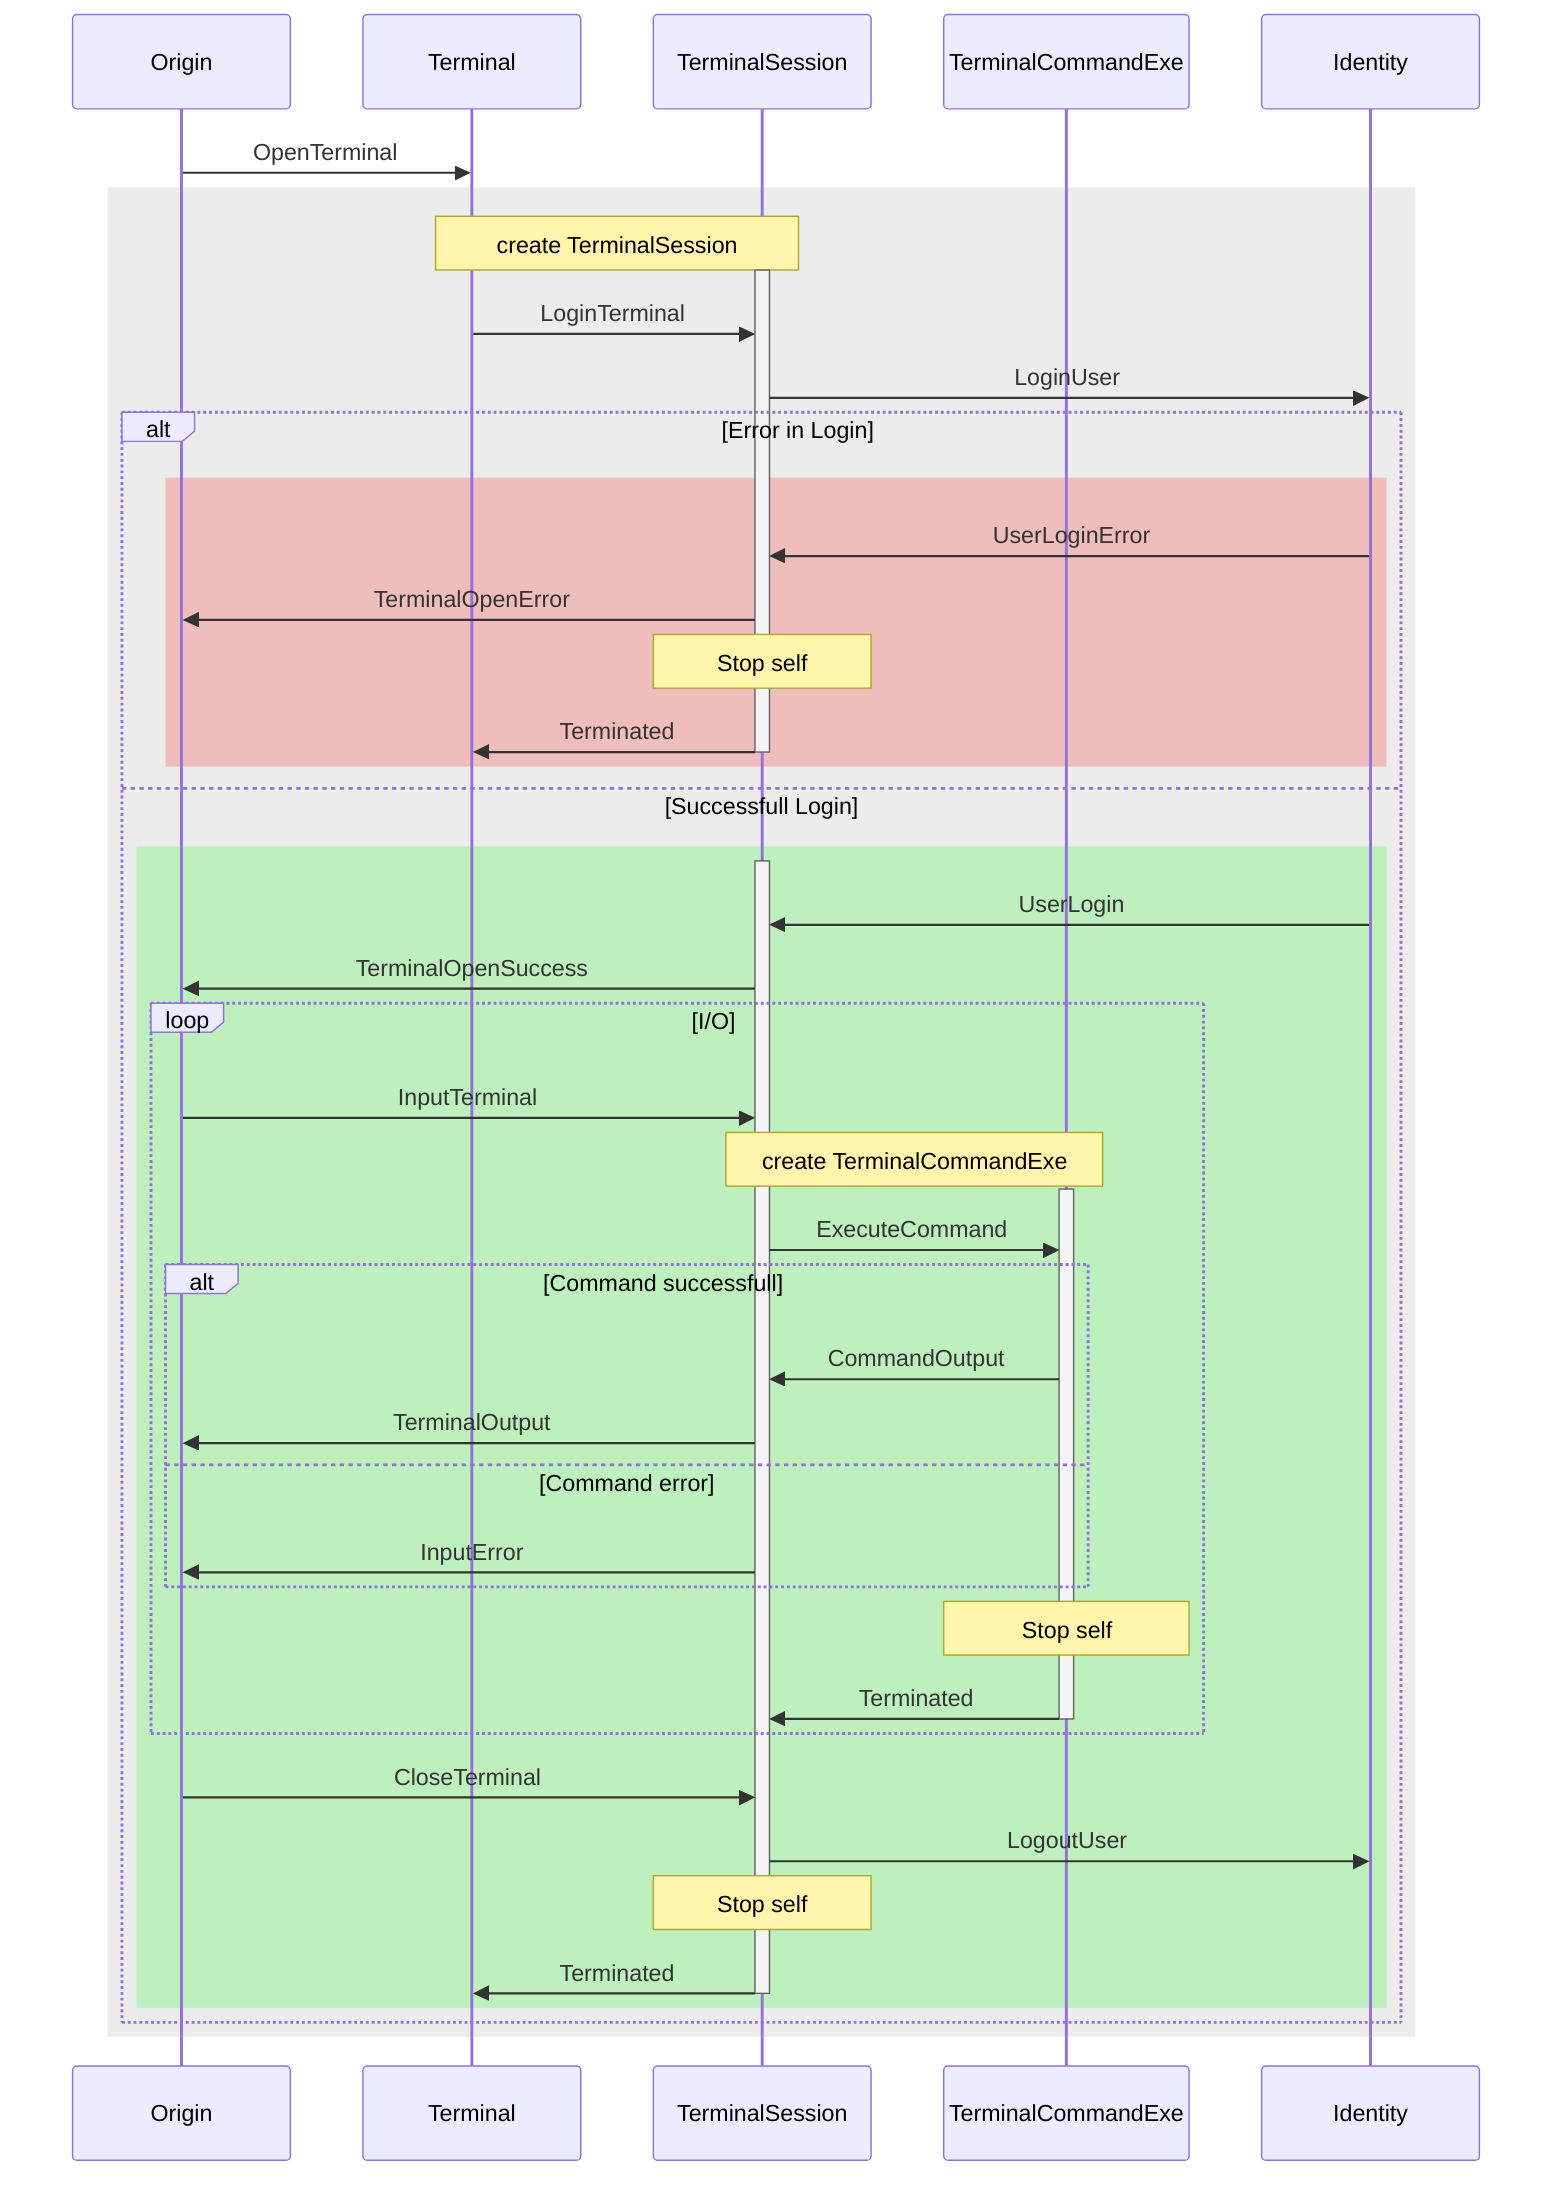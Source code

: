 sequenceDiagram
  participant o as Origin
  participant t as Terminal
  participant ts as TerminalSession
  participant tce as TerminalCommandExe
  participant id as Identity

  o->>t:OpenTerminal
  rect rgba(160, 160, 160, .2)
    Note over t,ts:create TerminalSession
    activate ts
    t->>ts:LoginTerminal
    ts->>id:LoginUser
    alt Error in Login
      rect rgba(255, 0, 0, .2)
        id->>ts:UserLoginError
        ts->>o:TerminalOpenError
        Note over ts:Stop self
        ts->>t:Terminated
        deactivate ts
      end
    else Successfull Login
      rect rgba(0, 255, 0, .2)
        activate ts
        id->>ts:UserLogin
        ts->>o:TerminalOpenSuccess
        loop I/O
          o->>ts:InputTerminal
          Note over ts,tce:create TerminalCommandExe
          activate tce
          ts->>tce:ExecuteCommand
          alt Command successfull
            tce->>ts:CommandOutput
            ts->>o:TerminalOutput
          else Command error
            ts->>o:InputError
          end
          Note over tce:Stop self
          tce->>ts:Terminated
          deactivate tce
        end
        o->>ts:CloseTerminal
        ts->>id:LogoutUser
        Note over ts:Stop self
        ts->>t:Terminated
        deactivate ts
      end
    end
  end